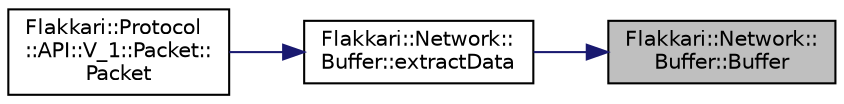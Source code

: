 digraph "Flakkari::Network::Buffer::Buffer"
{
 // LATEX_PDF_SIZE
  edge [fontname="Helvetica",fontsize="10",labelfontname="Helvetica",labelfontsize="10"];
  node [fontname="Helvetica",fontsize="10",shape=record];
  rankdir="RL";
  Node1 [label="Flakkari::Network::\lBuffer::Buffer",height=0.2,width=0.4,color="black", fillcolor="grey75", style="filled", fontcolor="black",tooltip="Construct a new Buffer object."];
  Node1 -> Node2 [dir="back",color="midnightblue",fontsize="10",style="solid",fontname="Helvetica"];
  Node2 [label="Flakkari::Network::\lBuffer::extractData",height=0.2,width=0.4,color="black", fillcolor="white", style="filled",URL="$d4/df8/classFlakkari_1_1Network_1_1Buffer.html#ad7ad2e3a4a5727c72a585093d93cd016",tooltip="Get the data of the buffer."];
  Node2 -> Node3 [dir="back",color="midnightblue",fontsize="10",style="solid",fontname="Helvetica"];
  Node3 [label="Flakkari::Protocol\l::API::V_1::Packet::\lPacket",height=0.2,width=0.4,color="black", fillcolor="white", style="filled",URL="$db/d0d/structFlakkari_1_1Protocol_1_1API_1_1V__1_1_1Packet.html#a90cb56b2b7058dd4f6897189f581562c",tooltip=" "];
}
